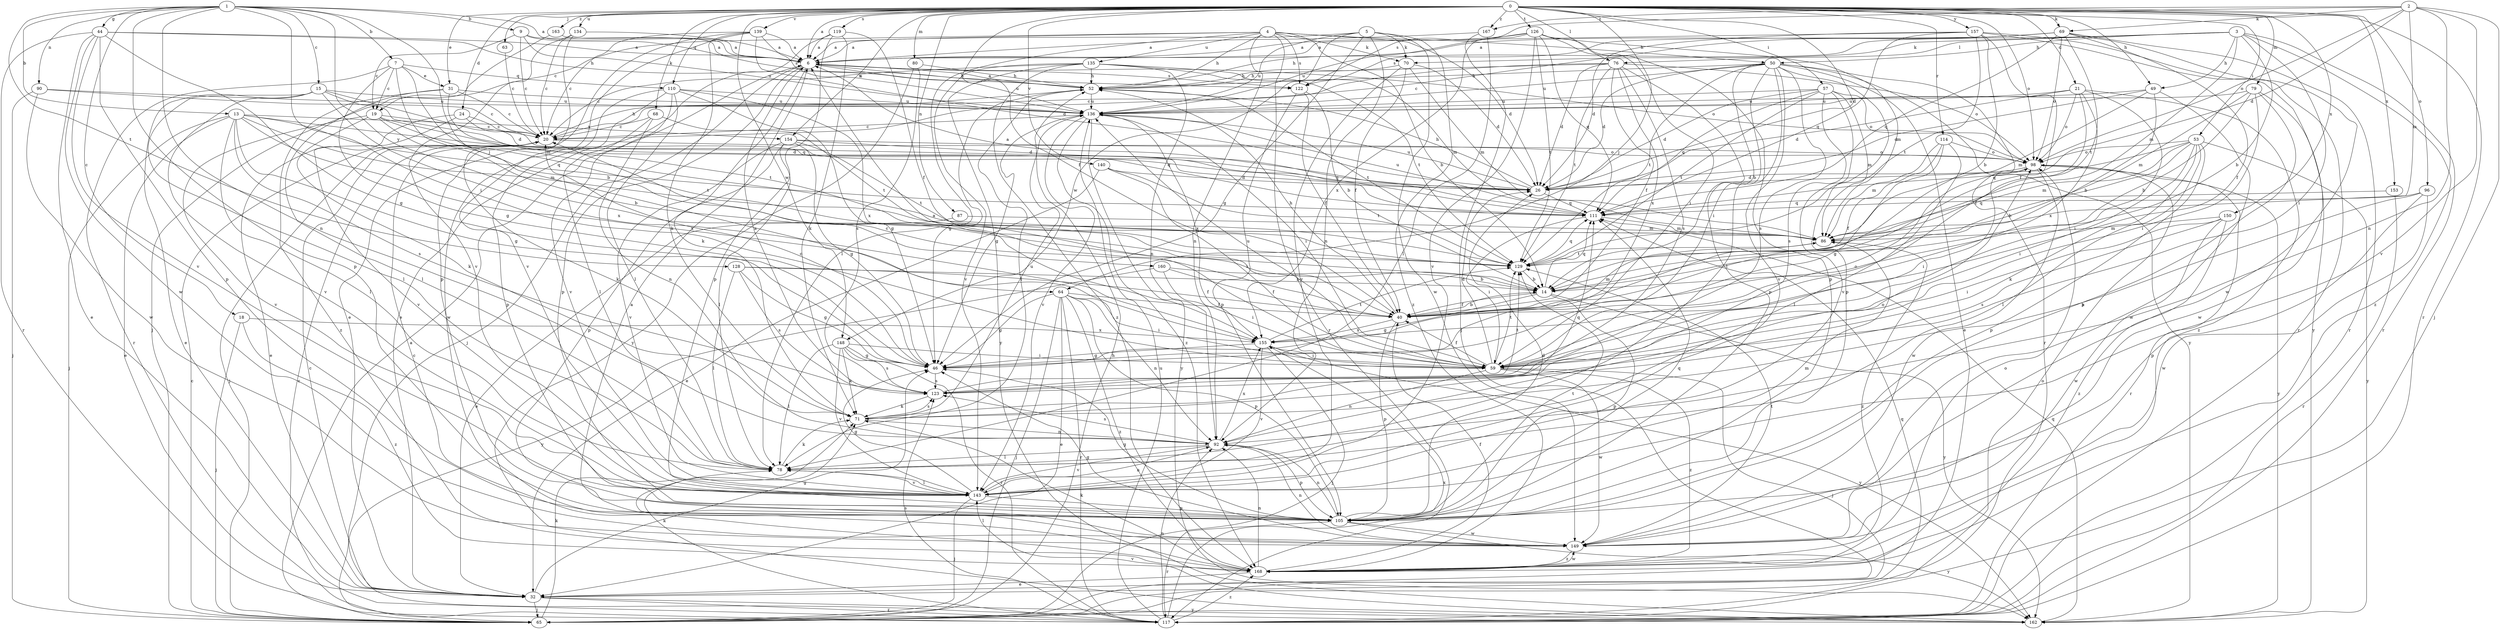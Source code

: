 strict digraph  {
0;
1;
2;
3;
4;
5;
6;
7;
9;
13;
14;
15;
18;
19;
20;
21;
24;
26;
31;
32;
40;
44;
46;
49;
50;
52;
53;
57;
59;
63;
64;
65;
68;
69;
70;
71;
76;
78;
79;
80;
86;
87;
90;
92;
96;
98;
105;
110;
111;
114;
117;
119;
122;
123;
126;
128;
129;
134;
135;
136;
139;
140;
143;
148;
149;
150;
153;
154;
155;
157;
160;
162;
163;
167;
168;
0 -> 6  [label=a];
0 -> 21  [label=d];
0 -> 24  [label=d];
0 -> 26  [label=d];
0 -> 31  [label=e];
0 -> 40  [label=f];
0 -> 49  [label=h];
0 -> 53  [label=i];
0 -> 57  [label=i];
0 -> 63  [label=j];
0 -> 64  [label=j];
0 -> 68  [label=k];
0 -> 69  [label=k];
0 -> 76  [label=l];
0 -> 79  [label=m];
0 -> 80  [label=m];
0 -> 87  [label=n];
0 -> 96  [label=o];
0 -> 98  [label=o];
0 -> 110  [label=q];
0 -> 114  [label=r];
0 -> 117  [label=r];
0 -> 119  [label=s];
0 -> 126  [label=t];
0 -> 134  [label=u];
0 -> 139  [label=v];
0 -> 140  [label=v];
0 -> 148  [label=w];
0 -> 150  [label=x];
0 -> 153  [label=x];
0 -> 154  [label=x];
0 -> 157  [label=y];
0 -> 163  [label=z];
0 -> 167  [label=z];
1 -> 6  [label=a];
1 -> 7  [label=b];
1 -> 9  [label=b];
1 -> 13  [label=b];
1 -> 15  [label=c];
1 -> 18  [label=c];
1 -> 44  [label=g];
1 -> 59  [label=i];
1 -> 64  [label=j];
1 -> 90  [label=n];
1 -> 92  [label=n];
1 -> 105  [label=p];
1 -> 128  [label=t];
1 -> 160  [label=y];
2 -> 26  [label=d];
2 -> 65  [label=j];
2 -> 69  [label=k];
2 -> 86  [label=m];
2 -> 92  [label=n];
2 -> 98  [label=o];
2 -> 122  [label=s];
2 -> 143  [label=v];
2 -> 167  [label=z];
3 -> 14  [label=b];
3 -> 49  [label=h];
3 -> 50  [label=h];
3 -> 59  [label=i];
3 -> 70  [label=k];
3 -> 76  [label=l];
3 -> 86  [label=m];
3 -> 117  [label=r];
3 -> 122  [label=s];
3 -> 168  [label=z];
4 -> 6  [label=a];
4 -> 14  [label=b];
4 -> 19  [label=c];
4 -> 26  [label=d];
4 -> 50  [label=h];
4 -> 52  [label=h];
4 -> 70  [label=k];
4 -> 78  [label=l];
4 -> 92  [label=n];
4 -> 117  [label=r];
4 -> 122  [label=s];
4 -> 135  [label=u];
5 -> 6  [label=a];
5 -> 46  [label=g];
5 -> 70  [label=k];
5 -> 92  [label=n];
5 -> 136  [label=u];
5 -> 148  [label=w];
5 -> 149  [label=w];
5 -> 168  [label=z];
6 -> 52  [label=h];
6 -> 65  [label=j];
6 -> 71  [label=k];
6 -> 98  [label=o];
6 -> 105  [label=p];
6 -> 122  [label=s];
6 -> 136  [label=u];
7 -> 14  [label=b];
7 -> 19  [label=c];
7 -> 31  [label=e];
7 -> 46  [label=g];
7 -> 86  [label=m];
7 -> 110  [label=q];
7 -> 117  [label=r];
9 -> 6  [label=a];
9 -> 19  [label=c];
9 -> 20  [label=c];
9 -> 122  [label=s];
9 -> 136  [label=u];
13 -> 26  [label=d];
13 -> 32  [label=e];
13 -> 46  [label=g];
13 -> 65  [label=j];
13 -> 78  [label=l];
13 -> 86  [label=m];
13 -> 111  [label=q];
13 -> 123  [label=s];
13 -> 154  [label=x];
13 -> 155  [label=x];
14 -> 40  [label=f];
14 -> 46  [label=g];
14 -> 105  [label=p];
14 -> 111  [label=q];
14 -> 162  [label=y];
15 -> 26  [label=d];
15 -> 32  [label=e];
15 -> 78  [label=l];
15 -> 111  [label=q];
15 -> 136  [label=u];
15 -> 143  [label=v];
15 -> 155  [label=x];
18 -> 65  [label=j];
18 -> 155  [label=x];
18 -> 168  [label=z];
19 -> 14  [label=b];
19 -> 20  [label=c];
19 -> 71  [label=k];
19 -> 111  [label=q];
19 -> 129  [label=t];
19 -> 143  [label=v];
20 -> 52  [label=h];
20 -> 65  [label=j];
20 -> 71  [label=k];
20 -> 98  [label=o];
21 -> 26  [label=d];
21 -> 40  [label=f];
21 -> 59  [label=i];
21 -> 98  [label=o];
21 -> 136  [label=u];
21 -> 155  [label=x];
21 -> 168  [label=z];
24 -> 20  [label=c];
24 -> 26  [label=d];
24 -> 32  [label=e];
24 -> 143  [label=v];
26 -> 52  [label=h];
26 -> 111  [label=q];
26 -> 136  [label=u];
31 -> 20  [label=c];
31 -> 78  [label=l];
31 -> 129  [label=t];
31 -> 136  [label=u];
31 -> 168  [label=z];
32 -> 20  [label=c];
32 -> 46  [label=g];
32 -> 65  [label=j];
32 -> 98  [label=o];
32 -> 117  [label=r];
32 -> 162  [label=y];
40 -> 14  [label=b];
40 -> 20  [label=c];
40 -> 52  [label=h];
40 -> 86  [label=m];
40 -> 105  [label=p];
40 -> 155  [label=x];
44 -> 6  [label=a];
44 -> 32  [label=e];
44 -> 46  [label=g];
44 -> 52  [label=h];
44 -> 105  [label=p];
44 -> 117  [label=r];
44 -> 143  [label=v];
44 -> 149  [label=w];
46 -> 20  [label=c];
46 -> 98  [label=o];
46 -> 123  [label=s];
49 -> 14  [label=b];
49 -> 26  [label=d];
49 -> 86  [label=m];
49 -> 136  [label=u];
49 -> 149  [label=w];
50 -> 14  [label=b];
50 -> 26  [label=d];
50 -> 32  [label=e];
50 -> 52  [label=h];
50 -> 59  [label=i];
50 -> 78  [label=l];
50 -> 105  [label=p];
50 -> 117  [label=r];
50 -> 123  [label=s];
50 -> 129  [label=t];
50 -> 136  [label=u];
50 -> 143  [label=v];
50 -> 162  [label=y];
52 -> 6  [label=a];
52 -> 46  [label=g];
52 -> 78  [label=l];
52 -> 129  [label=t];
52 -> 136  [label=u];
53 -> 14  [label=b];
53 -> 59  [label=i];
53 -> 71  [label=k];
53 -> 78  [label=l];
53 -> 86  [label=m];
53 -> 98  [label=o];
53 -> 105  [label=p];
53 -> 111  [label=q];
53 -> 162  [label=y];
57 -> 26  [label=d];
57 -> 86  [label=m];
57 -> 98  [label=o];
57 -> 111  [label=q];
57 -> 123  [label=s];
57 -> 129  [label=t];
57 -> 136  [label=u];
57 -> 143  [label=v];
59 -> 6  [label=a];
59 -> 26  [label=d];
59 -> 40  [label=f];
59 -> 65  [label=j];
59 -> 92  [label=n];
59 -> 129  [label=t];
59 -> 136  [label=u];
59 -> 149  [label=w];
59 -> 168  [label=z];
63 -> 20  [label=c];
64 -> 32  [label=e];
64 -> 40  [label=f];
64 -> 46  [label=g];
64 -> 59  [label=i];
64 -> 65  [label=j];
64 -> 92  [label=n];
64 -> 105  [label=p];
64 -> 117  [label=r];
64 -> 168  [label=z];
65 -> 6  [label=a];
65 -> 20  [label=c];
65 -> 52  [label=h];
65 -> 71  [label=k];
65 -> 111  [label=q];
68 -> 20  [label=c];
68 -> 78  [label=l];
68 -> 92  [label=n];
68 -> 129  [label=t];
69 -> 6  [label=a];
69 -> 20  [label=c];
69 -> 40  [label=f];
69 -> 52  [label=h];
69 -> 98  [label=o];
69 -> 111  [label=q];
69 -> 117  [label=r];
69 -> 129  [label=t];
69 -> 149  [label=w];
70 -> 26  [label=d];
70 -> 40  [label=f];
70 -> 52  [label=h];
70 -> 86  [label=m];
70 -> 143  [label=v];
71 -> 92  [label=n];
71 -> 111  [label=q];
71 -> 123  [label=s];
71 -> 136  [label=u];
76 -> 20  [label=c];
76 -> 26  [label=d];
76 -> 40  [label=f];
76 -> 52  [label=h];
76 -> 98  [label=o];
76 -> 105  [label=p];
76 -> 123  [label=s];
76 -> 129  [label=t];
76 -> 155  [label=x];
78 -> 71  [label=k];
78 -> 143  [label=v];
79 -> 14  [label=b];
79 -> 59  [label=i];
79 -> 86  [label=m];
79 -> 105  [label=p];
79 -> 136  [label=u];
79 -> 149  [label=w];
80 -> 52  [label=h];
80 -> 123  [label=s];
80 -> 162  [label=y];
86 -> 129  [label=t];
86 -> 168  [label=z];
87 -> 32  [label=e];
87 -> 86  [label=m];
90 -> 20  [label=c];
90 -> 65  [label=j];
90 -> 136  [label=u];
90 -> 149  [label=w];
92 -> 78  [label=l];
92 -> 98  [label=o];
92 -> 105  [label=p];
92 -> 123  [label=s];
92 -> 143  [label=v];
92 -> 155  [label=x];
96 -> 71  [label=k];
96 -> 105  [label=p];
96 -> 111  [label=q];
96 -> 149  [label=w];
98 -> 26  [label=d];
98 -> 59  [label=i];
98 -> 117  [label=r];
98 -> 149  [label=w];
98 -> 162  [label=y];
105 -> 26  [label=d];
105 -> 46  [label=g];
105 -> 92  [label=n];
105 -> 111  [label=q];
105 -> 117  [label=r];
105 -> 129  [label=t];
105 -> 149  [label=w];
105 -> 162  [label=y];
110 -> 46  [label=g];
110 -> 78  [label=l];
110 -> 105  [label=p];
110 -> 136  [label=u];
110 -> 143  [label=v];
110 -> 149  [label=w];
110 -> 155  [label=x];
111 -> 6  [label=a];
111 -> 59  [label=i];
111 -> 86  [label=m];
111 -> 136  [label=u];
114 -> 40  [label=f];
114 -> 46  [label=g];
114 -> 78  [label=l];
114 -> 86  [label=m];
114 -> 98  [label=o];
117 -> 20  [label=c];
117 -> 71  [label=k];
117 -> 92  [label=n];
117 -> 123  [label=s];
117 -> 136  [label=u];
117 -> 155  [label=x];
117 -> 168  [label=z];
119 -> 6  [label=a];
119 -> 32  [label=e];
119 -> 40  [label=f];
119 -> 71  [label=k];
119 -> 105  [label=p];
122 -> 14  [label=b];
122 -> 40  [label=f];
122 -> 105  [label=p];
123 -> 6  [label=a];
123 -> 71  [label=k];
123 -> 129  [label=t];
126 -> 6  [label=a];
126 -> 59  [label=i];
126 -> 86  [label=m];
126 -> 105  [label=p];
126 -> 111  [label=q];
126 -> 129  [label=t];
126 -> 136  [label=u];
126 -> 143  [label=v];
126 -> 155  [label=x];
128 -> 14  [label=b];
128 -> 40  [label=f];
128 -> 46  [label=g];
128 -> 78  [label=l];
128 -> 123  [label=s];
129 -> 14  [label=b];
129 -> 111  [label=q];
134 -> 6  [label=a];
134 -> 20  [label=c];
134 -> 105  [label=p];
134 -> 143  [label=v];
135 -> 20  [label=c];
135 -> 52  [label=h];
135 -> 86  [label=m];
135 -> 92  [label=n];
135 -> 129  [label=t];
135 -> 143  [label=v];
135 -> 162  [label=y];
135 -> 168  [label=z];
136 -> 20  [label=c];
136 -> 46  [label=g];
136 -> 59  [label=i];
136 -> 143  [label=v];
136 -> 155  [label=x];
136 -> 162  [label=y];
136 -> 168  [label=z];
139 -> 6  [label=a];
139 -> 20  [label=c];
139 -> 26  [label=d];
139 -> 32  [label=e];
139 -> 71  [label=k];
139 -> 136  [label=u];
139 -> 143  [label=v];
140 -> 26  [label=d];
140 -> 32  [label=e];
140 -> 59  [label=i];
140 -> 129  [label=t];
143 -> 46  [label=g];
143 -> 65  [label=j];
143 -> 78  [label=l];
143 -> 86  [label=m];
143 -> 92  [label=n];
143 -> 105  [label=p];
148 -> 46  [label=g];
148 -> 59  [label=i];
148 -> 71  [label=k];
148 -> 78  [label=l];
148 -> 117  [label=r];
148 -> 123  [label=s];
148 -> 143  [label=v];
149 -> 6  [label=a];
149 -> 46  [label=g];
149 -> 92  [label=n];
149 -> 129  [label=t];
149 -> 168  [label=z];
150 -> 59  [label=i];
150 -> 86  [label=m];
150 -> 123  [label=s];
150 -> 149  [label=w];
150 -> 168  [label=z];
153 -> 111  [label=q];
153 -> 117  [label=r];
154 -> 46  [label=g];
154 -> 78  [label=l];
154 -> 98  [label=o];
154 -> 105  [label=p];
154 -> 111  [label=q];
154 -> 129  [label=t];
154 -> 143  [label=v];
155 -> 46  [label=g];
155 -> 59  [label=i];
155 -> 65  [label=j];
155 -> 129  [label=t];
155 -> 143  [label=v];
155 -> 162  [label=y];
157 -> 6  [label=a];
157 -> 14  [label=b];
157 -> 26  [label=d];
157 -> 40  [label=f];
157 -> 111  [label=q];
157 -> 117  [label=r];
157 -> 129  [label=t];
157 -> 162  [label=y];
160 -> 14  [label=b];
160 -> 40  [label=f];
160 -> 59  [label=i];
160 -> 162  [label=y];
162 -> 111  [label=q];
162 -> 143  [label=v];
163 -> 6  [label=a];
163 -> 65  [label=j];
167 -> 6  [label=a];
167 -> 65  [label=j];
167 -> 78  [label=l];
168 -> 20  [label=c];
168 -> 32  [label=e];
168 -> 40  [label=f];
168 -> 71  [label=k];
168 -> 78  [label=l];
168 -> 92  [label=n];
168 -> 98  [label=o];
168 -> 149  [label=w];
}

